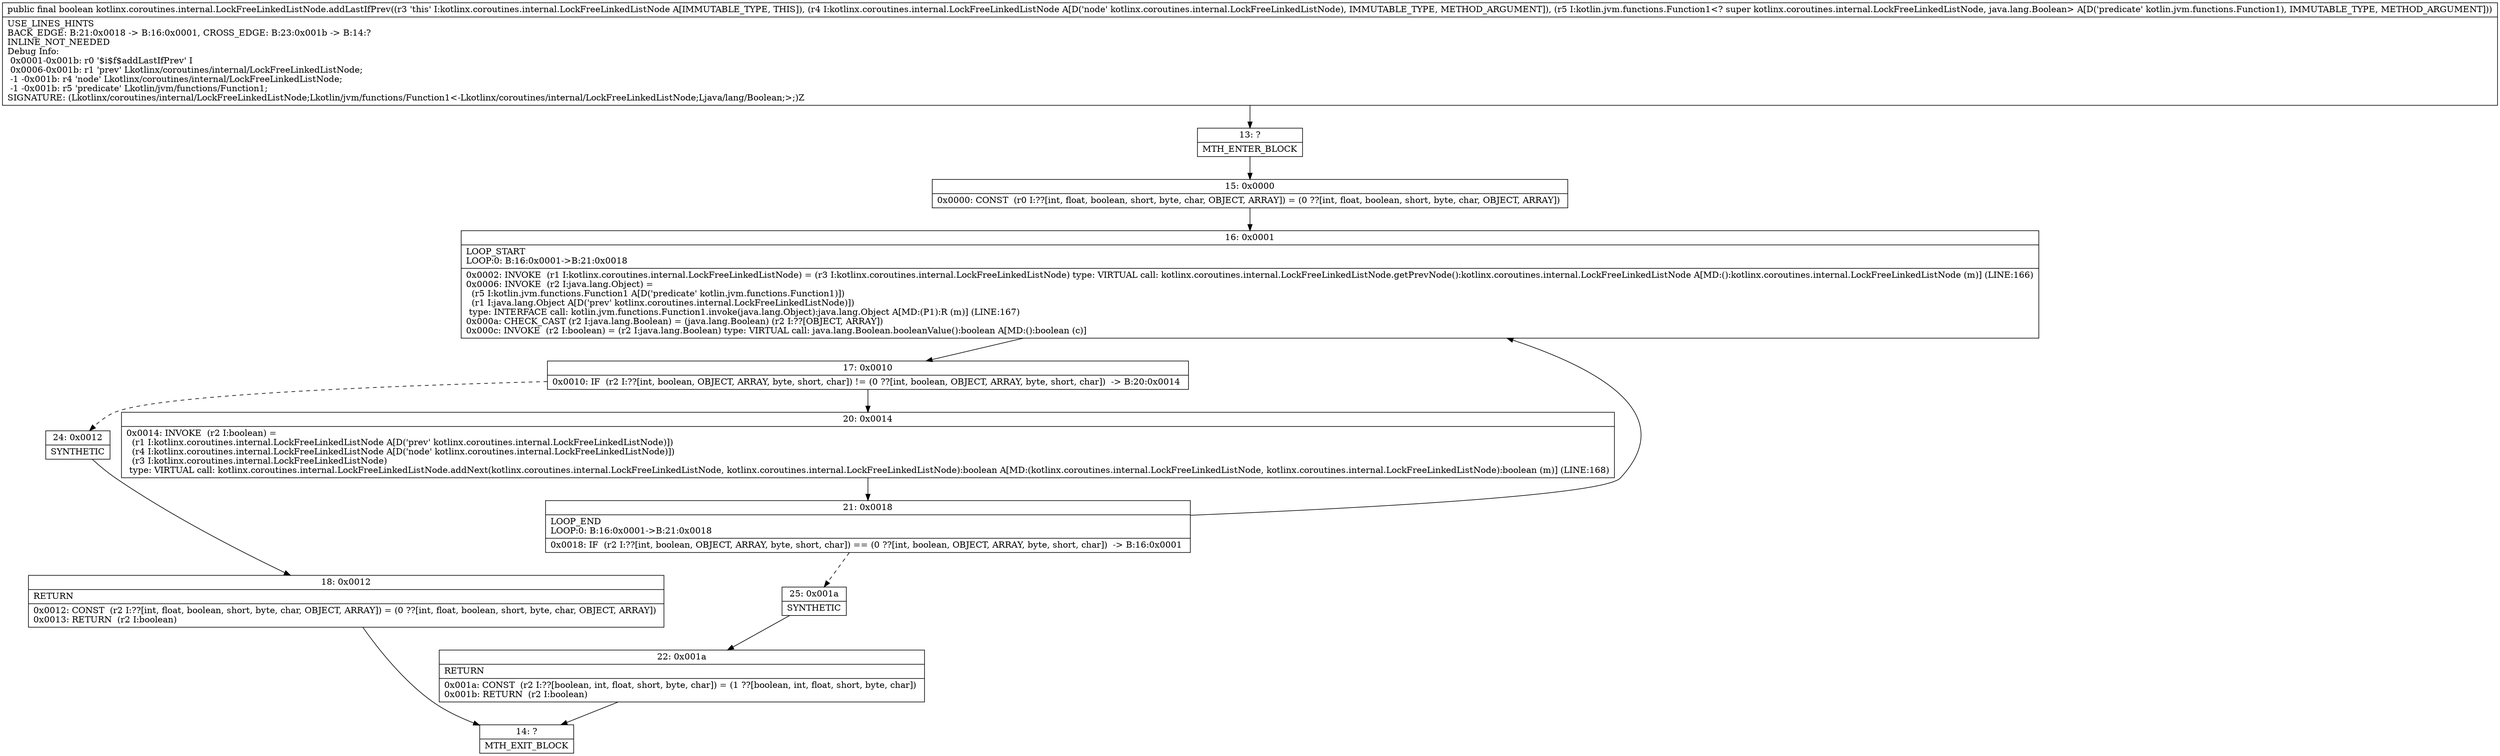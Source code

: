 digraph "CFG forkotlinx.coroutines.internal.LockFreeLinkedListNode.addLastIfPrev(Lkotlinx\/coroutines\/internal\/LockFreeLinkedListNode;Lkotlin\/jvm\/functions\/Function1;)Z" {
Node_13 [shape=record,label="{13\:\ ?|MTH_ENTER_BLOCK\l}"];
Node_15 [shape=record,label="{15\:\ 0x0000|0x0000: CONST  (r0 I:??[int, float, boolean, short, byte, char, OBJECT, ARRAY]) = (0 ??[int, float, boolean, short, byte, char, OBJECT, ARRAY]) \l}"];
Node_16 [shape=record,label="{16\:\ 0x0001|LOOP_START\lLOOP:0: B:16:0x0001\-\>B:21:0x0018\l|0x0002: INVOKE  (r1 I:kotlinx.coroutines.internal.LockFreeLinkedListNode) = (r3 I:kotlinx.coroutines.internal.LockFreeLinkedListNode) type: VIRTUAL call: kotlinx.coroutines.internal.LockFreeLinkedListNode.getPrevNode():kotlinx.coroutines.internal.LockFreeLinkedListNode A[MD:():kotlinx.coroutines.internal.LockFreeLinkedListNode (m)] (LINE:166)\l0x0006: INVOKE  (r2 I:java.lang.Object) = \l  (r5 I:kotlin.jvm.functions.Function1 A[D('predicate' kotlin.jvm.functions.Function1)])\l  (r1 I:java.lang.Object A[D('prev' kotlinx.coroutines.internal.LockFreeLinkedListNode)])\l type: INTERFACE call: kotlin.jvm.functions.Function1.invoke(java.lang.Object):java.lang.Object A[MD:(P1):R (m)] (LINE:167)\l0x000a: CHECK_CAST (r2 I:java.lang.Boolean) = (java.lang.Boolean) (r2 I:??[OBJECT, ARRAY]) \l0x000c: INVOKE  (r2 I:boolean) = (r2 I:java.lang.Boolean) type: VIRTUAL call: java.lang.Boolean.booleanValue():boolean A[MD:():boolean (c)]\l}"];
Node_17 [shape=record,label="{17\:\ 0x0010|0x0010: IF  (r2 I:??[int, boolean, OBJECT, ARRAY, byte, short, char]) != (0 ??[int, boolean, OBJECT, ARRAY, byte, short, char])  \-\> B:20:0x0014 \l}"];
Node_20 [shape=record,label="{20\:\ 0x0014|0x0014: INVOKE  (r2 I:boolean) = \l  (r1 I:kotlinx.coroutines.internal.LockFreeLinkedListNode A[D('prev' kotlinx.coroutines.internal.LockFreeLinkedListNode)])\l  (r4 I:kotlinx.coroutines.internal.LockFreeLinkedListNode A[D('node' kotlinx.coroutines.internal.LockFreeLinkedListNode)])\l  (r3 I:kotlinx.coroutines.internal.LockFreeLinkedListNode)\l type: VIRTUAL call: kotlinx.coroutines.internal.LockFreeLinkedListNode.addNext(kotlinx.coroutines.internal.LockFreeLinkedListNode, kotlinx.coroutines.internal.LockFreeLinkedListNode):boolean A[MD:(kotlinx.coroutines.internal.LockFreeLinkedListNode, kotlinx.coroutines.internal.LockFreeLinkedListNode):boolean (m)] (LINE:168)\l}"];
Node_21 [shape=record,label="{21\:\ 0x0018|LOOP_END\lLOOP:0: B:16:0x0001\-\>B:21:0x0018\l|0x0018: IF  (r2 I:??[int, boolean, OBJECT, ARRAY, byte, short, char]) == (0 ??[int, boolean, OBJECT, ARRAY, byte, short, char])  \-\> B:16:0x0001 \l}"];
Node_25 [shape=record,label="{25\:\ 0x001a|SYNTHETIC\l}"];
Node_22 [shape=record,label="{22\:\ 0x001a|RETURN\l|0x001a: CONST  (r2 I:??[boolean, int, float, short, byte, char]) = (1 ??[boolean, int, float, short, byte, char]) \l0x001b: RETURN  (r2 I:boolean) \l}"];
Node_14 [shape=record,label="{14\:\ ?|MTH_EXIT_BLOCK\l}"];
Node_24 [shape=record,label="{24\:\ 0x0012|SYNTHETIC\l}"];
Node_18 [shape=record,label="{18\:\ 0x0012|RETURN\l|0x0012: CONST  (r2 I:??[int, float, boolean, short, byte, char, OBJECT, ARRAY]) = (0 ??[int, float, boolean, short, byte, char, OBJECT, ARRAY]) \l0x0013: RETURN  (r2 I:boolean) \l}"];
MethodNode[shape=record,label="{public final boolean kotlinx.coroutines.internal.LockFreeLinkedListNode.addLastIfPrev((r3 'this' I:kotlinx.coroutines.internal.LockFreeLinkedListNode A[IMMUTABLE_TYPE, THIS]), (r4 I:kotlinx.coroutines.internal.LockFreeLinkedListNode A[D('node' kotlinx.coroutines.internal.LockFreeLinkedListNode), IMMUTABLE_TYPE, METHOD_ARGUMENT]), (r5 I:kotlin.jvm.functions.Function1\<? super kotlinx.coroutines.internal.LockFreeLinkedListNode, java.lang.Boolean\> A[D('predicate' kotlin.jvm.functions.Function1), IMMUTABLE_TYPE, METHOD_ARGUMENT]))  | USE_LINES_HINTS\lBACK_EDGE: B:21:0x0018 \-\> B:16:0x0001, CROSS_EDGE: B:23:0x001b \-\> B:14:?\lINLINE_NOT_NEEDED\lDebug Info:\l  0x0001\-0x001b: r0 '$i$f$addLastIfPrev' I\l  0x0006\-0x001b: r1 'prev' Lkotlinx\/coroutines\/internal\/LockFreeLinkedListNode;\l  \-1 \-0x001b: r4 'node' Lkotlinx\/coroutines\/internal\/LockFreeLinkedListNode;\l  \-1 \-0x001b: r5 'predicate' Lkotlin\/jvm\/functions\/Function1;\lSIGNATURE: (Lkotlinx\/coroutines\/internal\/LockFreeLinkedListNode;Lkotlin\/jvm\/functions\/Function1\<\-Lkotlinx\/coroutines\/internal\/LockFreeLinkedListNode;Ljava\/lang\/Boolean;\>;)Z\l}"];
MethodNode -> Node_13;Node_13 -> Node_15;
Node_15 -> Node_16;
Node_16 -> Node_17;
Node_17 -> Node_20;
Node_17 -> Node_24[style=dashed];
Node_20 -> Node_21;
Node_21 -> Node_16;
Node_21 -> Node_25[style=dashed];
Node_25 -> Node_22;
Node_22 -> Node_14;
Node_24 -> Node_18;
Node_18 -> Node_14;
}

